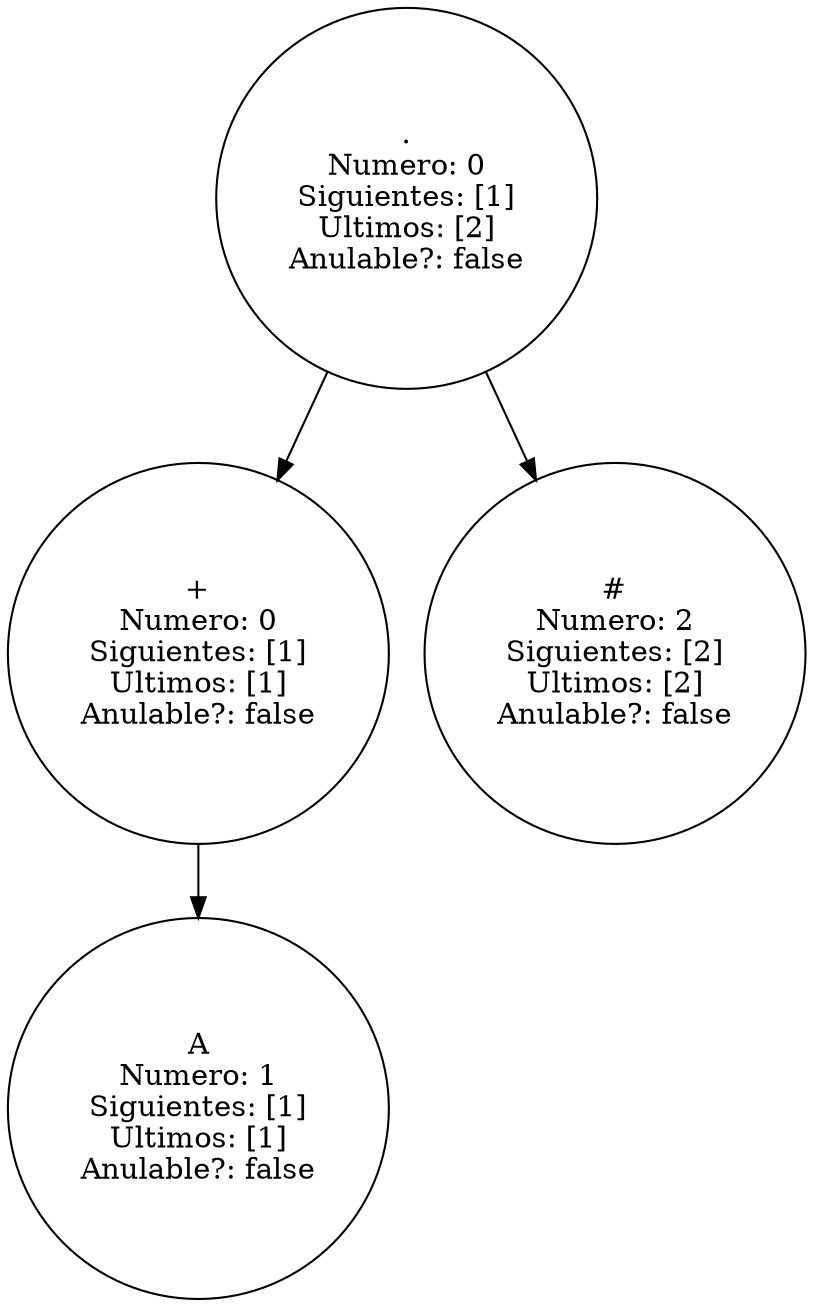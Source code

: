 digraph Arbol{
958569520[shape=circle label="+
Numero: 0
Siguientes: [1]
Ultimos: [1]
Anulable?: false"];
958569520 -> 270235180
270235180[shape=circle label="A
Numero: 1
Siguientes: [1]
Ultimos: [1]
Anulable?: false"];
1603194641[shape=circle label=".
Numero: 0
Siguientes: [1]
Ultimos: [2]
Anulable?: false"];
1603194641 -> 958569520
1603194641 -> 150177650
150177650[shape=circle label="#
Numero: 2
Siguientes: [2]
Ultimos: [2]
Anulable?: false"];

}
